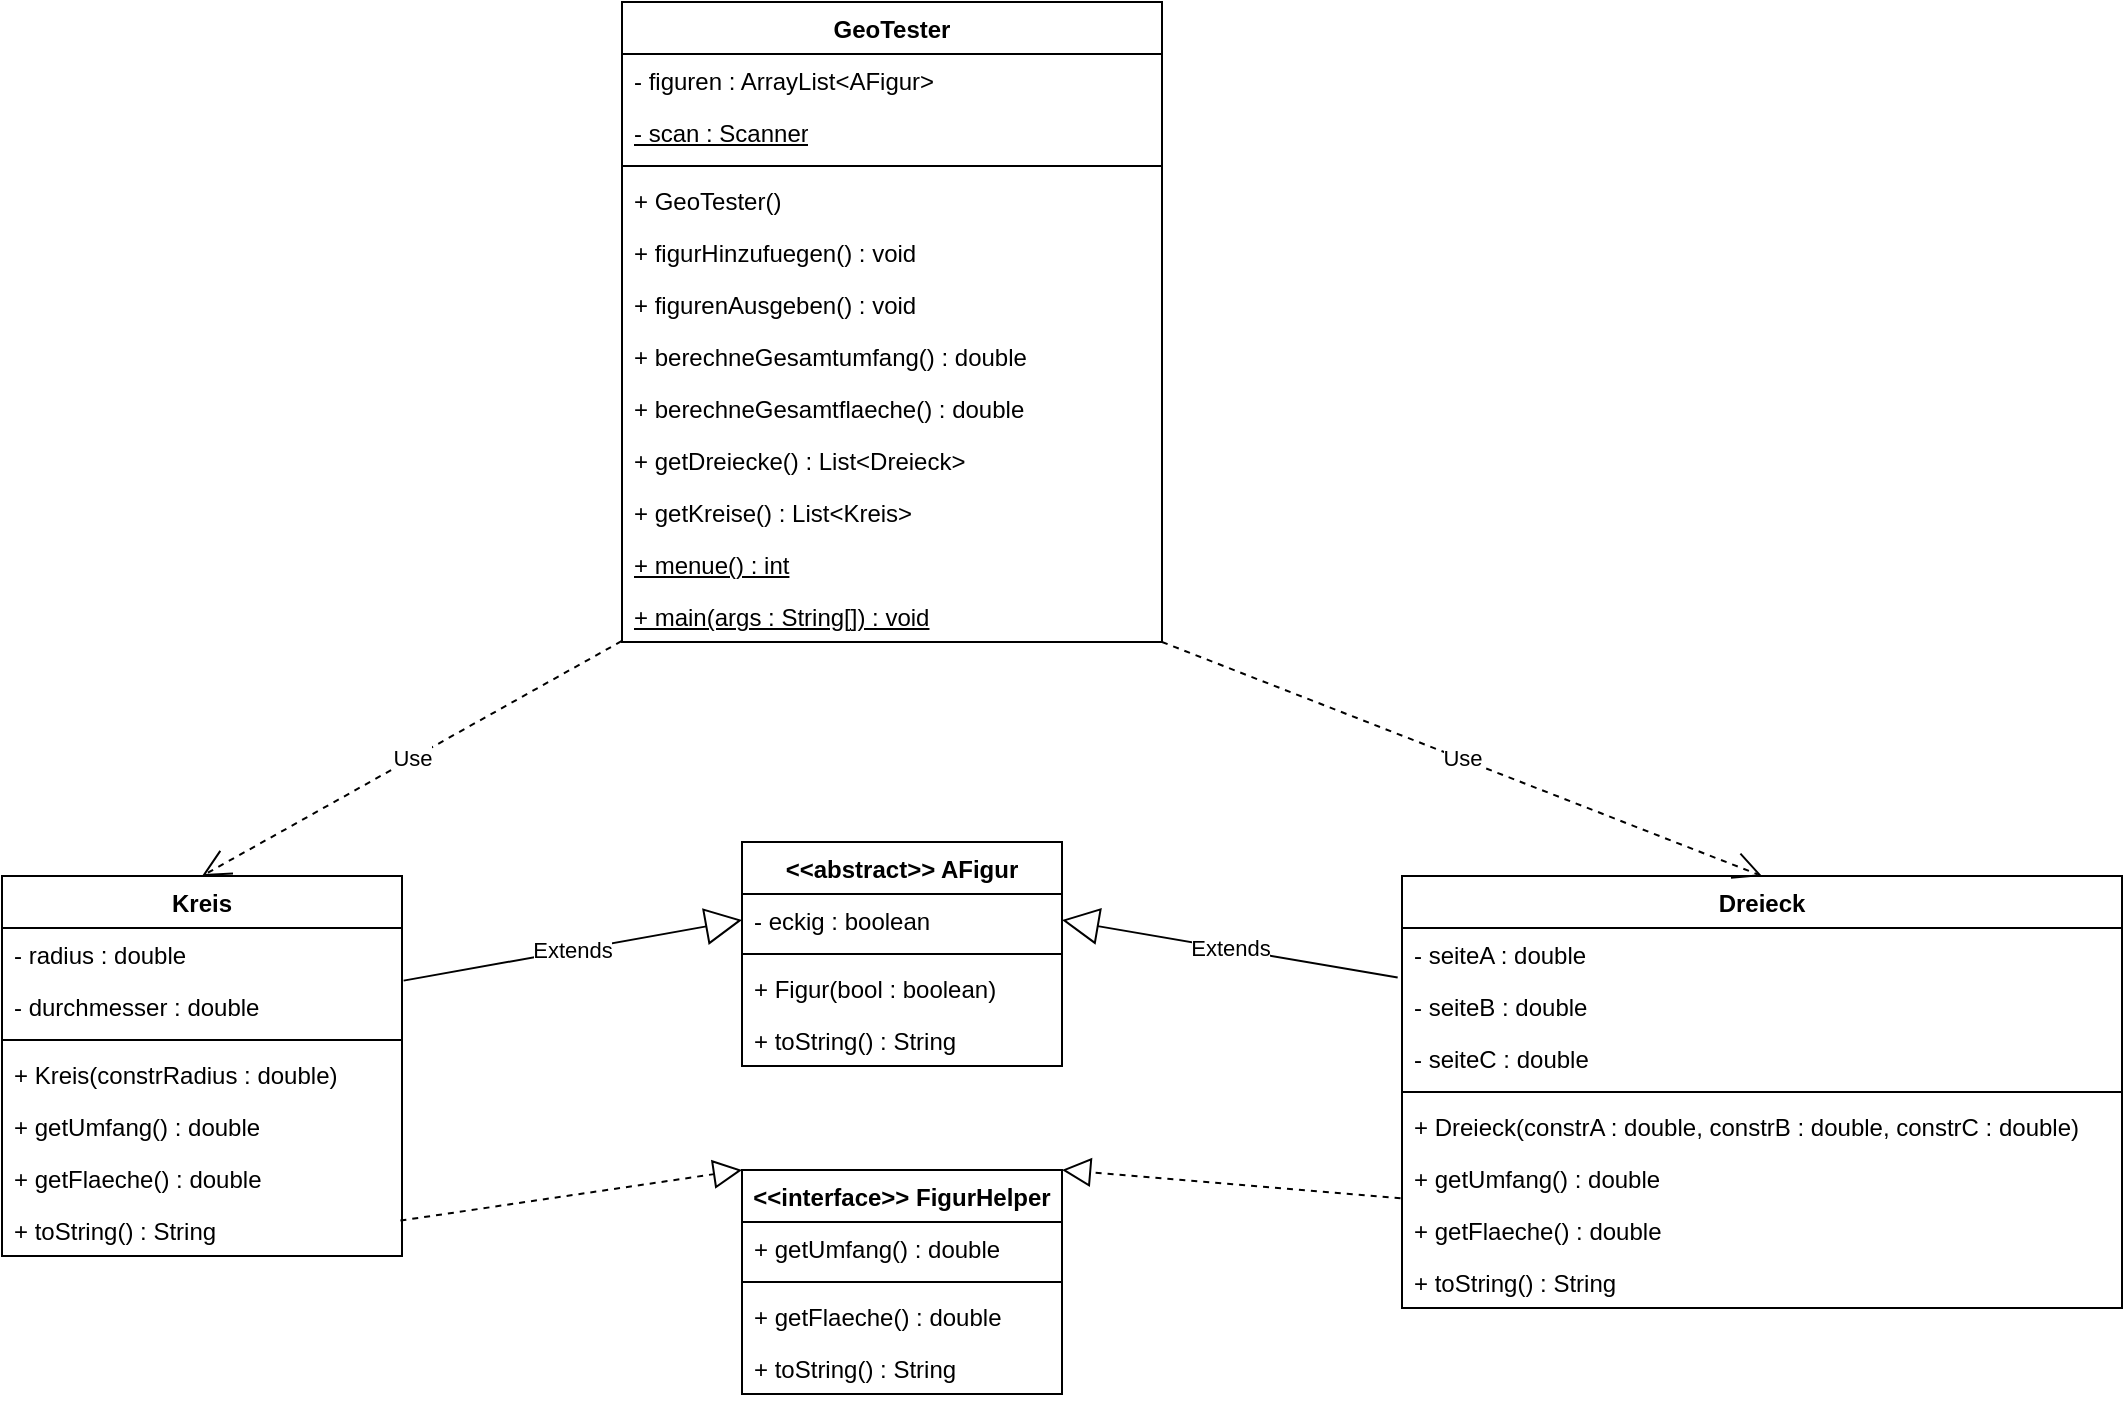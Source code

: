 <mxfile version="21.3.7" type="device">
  <diagram name="Seite-1" id="7SZ9QuHYNgXuzFQq3r1x">
    <mxGraphModel dx="2140" dy="686" grid="1" gridSize="10" guides="1" tooltips="1" connect="1" arrows="1" fold="1" page="1" pageScale="1" pageWidth="827" pageHeight="1169" math="0" shadow="0">
      <root>
        <mxCell id="0" />
        <mxCell id="1" parent="0" />
        <mxCell id="MTeuSElvCiuO2Z1ZJAJf-1" value="Kreis" style="swimlane;fontStyle=1;align=center;verticalAlign=top;childLayout=stackLayout;horizontal=1;startSize=26;horizontalStack=0;resizeParent=1;resizeParentMax=0;resizeLast=0;collapsible=1;marginBottom=0;whiteSpace=wrap;html=1;" vertex="1" parent="1">
          <mxGeometry x="-240" y="647" width="200" height="190" as="geometry" />
        </mxCell>
        <mxCell id="MTeuSElvCiuO2Z1ZJAJf-2" value="- radius : double" style="text;strokeColor=none;fillColor=none;align=left;verticalAlign=top;spacingLeft=4;spacingRight=4;overflow=hidden;rotatable=0;points=[[0,0.5],[1,0.5]];portConstraint=eastwest;whiteSpace=wrap;html=1;" vertex="1" parent="MTeuSElvCiuO2Z1ZJAJf-1">
          <mxGeometry y="26" width="200" height="26" as="geometry" />
        </mxCell>
        <mxCell id="MTeuSElvCiuO2Z1ZJAJf-25" value="- durchmesser : double" style="text;strokeColor=none;fillColor=none;align=left;verticalAlign=top;spacingLeft=4;spacingRight=4;overflow=hidden;rotatable=0;points=[[0,0.5],[1,0.5]];portConstraint=eastwest;whiteSpace=wrap;html=1;" vertex="1" parent="MTeuSElvCiuO2Z1ZJAJf-1">
          <mxGeometry y="52" width="200" height="26" as="geometry" />
        </mxCell>
        <mxCell id="MTeuSElvCiuO2Z1ZJAJf-3" value="" style="line;strokeWidth=1;fillColor=none;align=left;verticalAlign=middle;spacingTop=-1;spacingLeft=3;spacingRight=3;rotatable=0;labelPosition=right;points=[];portConstraint=eastwest;strokeColor=inherit;" vertex="1" parent="MTeuSElvCiuO2Z1ZJAJf-1">
          <mxGeometry y="78" width="200" height="8" as="geometry" />
        </mxCell>
        <mxCell id="MTeuSElvCiuO2Z1ZJAJf-4" value="+ Kreis(constrRadius : double)" style="text;strokeColor=none;fillColor=none;align=left;verticalAlign=top;spacingLeft=4;spacingRight=4;overflow=hidden;rotatable=0;points=[[0,0.5],[1,0.5]];portConstraint=eastwest;whiteSpace=wrap;html=1;" vertex="1" parent="MTeuSElvCiuO2Z1ZJAJf-1">
          <mxGeometry y="86" width="200" height="26" as="geometry" />
        </mxCell>
        <mxCell id="MTeuSElvCiuO2Z1ZJAJf-22" value="+ getUmfang() : double" style="text;strokeColor=none;fillColor=none;align=left;verticalAlign=top;spacingLeft=4;spacingRight=4;overflow=hidden;rotatable=0;points=[[0,0.5],[1,0.5]];portConstraint=eastwest;whiteSpace=wrap;html=1;" vertex="1" parent="MTeuSElvCiuO2Z1ZJAJf-1">
          <mxGeometry y="112" width="200" height="26" as="geometry" />
        </mxCell>
        <mxCell id="MTeuSElvCiuO2Z1ZJAJf-23" value="+ getFlaeche() : double" style="text;strokeColor=none;fillColor=none;align=left;verticalAlign=top;spacingLeft=4;spacingRight=4;overflow=hidden;rotatable=0;points=[[0,0.5],[1,0.5]];portConstraint=eastwest;whiteSpace=wrap;html=1;" vertex="1" parent="MTeuSElvCiuO2Z1ZJAJf-1">
          <mxGeometry y="138" width="200" height="26" as="geometry" />
        </mxCell>
        <mxCell id="MTeuSElvCiuO2Z1ZJAJf-24" value="+ toString() : String" style="text;strokeColor=none;fillColor=none;align=left;verticalAlign=top;spacingLeft=4;spacingRight=4;overflow=hidden;rotatable=0;points=[[0,0.5],[1,0.5]];portConstraint=eastwest;whiteSpace=wrap;html=1;" vertex="1" parent="MTeuSElvCiuO2Z1ZJAJf-1">
          <mxGeometry y="164" width="200" height="26" as="geometry" />
        </mxCell>
        <mxCell id="MTeuSElvCiuO2Z1ZJAJf-5" value="&amp;lt;&amp;lt;interface&amp;gt;&amp;gt; FigurHelper" style="swimlane;fontStyle=1;align=center;verticalAlign=top;childLayout=stackLayout;horizontal=1;startSize=26;horizontalStack=0;resizeParent=1;resizeParentMax=0;resizeLast=0;collapsible=1;marginBottom=0;whiteSpace=wrap;html=1;" vertex="1" parent="1">
          <mxGeometry x="130" y="794" width="160" height="112" as="geometry" />
        </mxCell>
        <mxCell id="MTeuSElvCiuO2Z1ZJAJf-6" value="+ getUmfang() : double" style="text;strokeColor=none;fillColor=none;align=left;verticalAlign=top;spacingLeft=4;spacingRight=4;overflow=hidden;rotatable=0;points=[[0,0.5],[1,0.5]];portConstraint=eastwest;whiteSpace=wrap;html=1;" vertex="1" parent="MTeuSElvCiuO2Z1ZJAJf-5">
          <mxGeometry y="26" width="160" height="26" as="geometry" />
        </mxCell>
        <mxCell id="MTeuSElvCiuO2Z1ZJAJf-7" value="" style="line;strokeWidth=1;fillColor=none;align=left;verticalAlign=middle;spacingTop=-1;spacingLeft=3;spacingRight=3;rotatable=0;labelPosition=right;points=[];portConstraint=eastwest;strokeColor=inherit;" vertex="1" parent="MTeuSElvCiuO2Z1ZJAJf-5">
          <mxGeometry y="52" width="160" height="8" as="geometry" />
        </mxCell>
        <mxCell id="MTeuSElvCiuO2Z1ZJAJf-8" value="+ getFlaeche() : double" style="text;strokeColor=none;fillColor=none;align=left;verticalAlign=top;spacingLeft=4;spacingRight=4;overflow=hidden;rotatable=0;points=[[0,0.5],[1,0.5]];portConstraint=eastwest;whiteSpace=wrap;html=1;" vertex="1" parent="MTeuSElvCiuO2Z1ZJAJf-5">
          <mxGeometry y="60" width="160" height="26" as="geometry" />
        </mxCell>
        <mxCell id="MTeuSElvCiuO2Z1ZJAJf-26" value="+ toString() : String" style="text;strokeColor=none;fillColor=none;align=left;verticalAlign=top;spacingLeft=4;spacingRight=4;overflow=hidden;rotatable=0;points=[[0,0.5],[1,0.5]];portConstraint=eastwest;whiteSpace=wrap;html=1;" vertex="1" parent="MTeuSElvCiuO2Z1ZJAJf-5">
          <mxGeometry y="86" width="160" height="26" as="geometry" />
        </mxCell>
        <mxCell id="MTeuSElvCiuO2Z1ZJAJf-9" value="&amp;lt;&amp;lt;abstract&amp;gt;&amp;gt; AFigur" style="swimlane;fontStyle=1;align=center;verticalAlign=top;childLayout=stackLayout;horizontal=1;startSize=26;horizontalStack=0;resizeParent=1;resizeParentMax=0;resizeLast=0;collapsible=1;marginBottom=0;whiteSpace=wrap;html=1;" vertex="1" parent="1">
          <mxGeometry x="130" y="630" width="160" height="112" as="geometry" />
        </mxCell>
        <mxCell id="MTeuSElvCiuO2Z1ZJAJf-10" value="- eckig : boolean" style="text;strokeColor=none;fillColor=none;align=left;verticalAlign=top;spacingLeft=4;spacingRight=4;overflow=hidden;rotatable=0;points=[[0,0.5],[1,0.5]];portConstraint=eastwest;whiteSpace=wrap;html=1;" vertex="1" parent="MTeuSElvCiuO2Z1ZJAJf-9">
          <mxGeometry y="26" width="160" height="26" as="geometry" />
        </mxCell>
        <mxCell id="MTeuSElvCiuO2Z1ZJAJf-11" value="" style="line;strokeWidth=1;fillColor=none;align=left;verticalAlign=middle;spacingTop=-1;spacingLeft=3;spacingRight=3;rotatable=0;labelPosition=right;points=[];portConstraint=eastwest;strokeColor=inherit;" vertex="1" parent="MTeuSElvCiuO2Z1ZJAJf-9">
          <mxGeometry y="52" width="160" height="8" as="geometry" />
        </mxCell>
        <mxCell id="MTeuSElvCiuO2Z1ZJAJf-12" value="+ Figur(bool : boolean)" style="text;strokeColor=none;fillColor=none;align=left;verticalAlign=top;spacingLeft=4;spacingRight=4;overflow=hidden;rotatable=0;points=[[0,0.5],[1,0.5]];portConstraint=eastwest;whiteSpace=wrap;html=1;" vertex="1" parent="MTeuSElvCiuO2Z1ZJAJf-9">
          <mxGeometry y="60" width="160" height="26" as="geometry" />
        </mxCell>
        <mxCell id="MTeuSElvCiuO2Z1ZJAJf-27" value="+ toString() : String" style="text;strokeColor=none;fillColor=none;align=left;verticalAlign=top;spacingLeft=4;spacingRight=4;overflow=hidden;rotatable=0;points=[[0,0.5],[1,0.5]];portConstraint=eastwest;whiteSpace=wrap;html=1;" vertex="1" parent="MTeuSElvCiuO2Z1ZJAJf-9">
          <mxGeometry y="86" width="160" height="26" as="geometry" />
        </mxCell>
        <mxCell id="MTeuSElvCiuO2Z1ZJAJf-13" value="Dreieck" style="swimlane;fontStyle=1;align=center;verticalAlign=top;childLayout=stackLayout;horizontal=1;startSize=26;horizontalStack=0;resizeParent=1;resizeParentMax=0;resizeLast=0;collapsible=1;marginBottom=0;whiteSpace=wrap;html=1;" vertex="1" parent="1">
          <mxGeometry x="460" y="647" width="360" height="216" as="geometry" />
        </mxCell>
        <mxCell id="MTeuSElvCiuO2Z1ZJAJf-14" value="- seiteA : double" style="text;strokeColor=none;fillColor=none;align=left;verticalAlign=top;spacingLeft=4;spacingRight=4;overflow=hidden;rotatable=0;points=[[0,0.5],[1,0.5]];portConstraint=eastwest;whiteSpace=wrap;html=1;" vertex="1" parent="MTeuSElvCiuO2Z1ZJAJf-13">
          <mxGeometry y="26" width="360" height="26" as="geometry" />
        </mxCell>
        <mxCell id="MTeuSElvCiuO2Z1ZJAJf-18" value="- seiteB : double" style="text;strokeColor=none;fillColor=none;align=left;verticalAlign=top;spacingLeft=4;spacingRight=4;overflow=hidden;rotatable=0;points=[[0,0.5],[1,0.5]];portConstraint=eastwest;whiteSpace=wrap;html=1;" vertex="1" parent="MTeuSElvCiuO2Z1ZJAJf-13">
          <mxGeometry y="52" width="360" height="26" as="geometry" />
        </mxCell>
        <mxCell id="MTeuSElvCiuO2Z1ZJAJf-17" value="- seiteC : double" style="text;strokeColor=none;fillColor=none;align=left;verticalAlign=top;spacingLeft=4;spacingRight=4;overflow=hidden;rotatable=0;points=[[0,0.5],[1,0.5]];portConstraint=eastwest;whiteSpace=wrap;html=1;" vertex="1" parent="MTeuSElvCiuO2Z1ZJAJf-13">
          <mxGeometry y="78" width="360" height="26" as="geometry" />
        </mxCell>
        <mxCell id="MTeuSElvCiuO2Z1ZJAJf-15" value="" style="line;strokeWidth=1;fillColor=none;align=left;verticalAlign=middle;spacingTop=-1;spacingLeft=3;spacingRight=3;rotatable=0;labelPosition=right;points=[];portConstraint=eastwest;strokeColor=inherit;" vertex="1" parent="MTeuSElvCiuO2Z1ZJAJf-13">
          <mxGeometry y="104" width="360" height="8" as="geometry" />
        </mxCell>
        <mxCell id="MTeuSElvCiuO2Z1ZJAJf-16" value="+ Dreieck(constrA : double, constrB : double, constrC : double)" style="text;strokeColor=none;fillColor=none;align=left;verticalAlign=top;spacingLeft=4;spacingRight=4;overflow=hidden;rotatable=0;points=[[0,0.5],[1,0.5]];portConstraint=eastwest;whiteSpace=wrap;html=1;" vertex="1" parent="MTeuSElvCiuO2Z1ZJAJf-13">
          <mxGeometry y="112" width="360" height="26" as="geometry" />
        </mxCell>
        <mxCell id="MTeuSElvCiuO2Z1ZJAJf-19" value="+ getUmfang() : double" style="text;strokeColor=none;fillColor=none;align=left;verticalAlign=top;spacingLeft=4;spacingRight=4;overflow=hidden;rotatable=0;points=[[0,0.5],[1,0.5]];portConstraint=eastwest;whiteSpace=wrap;html=1;" vertex="1" parent="MTeuSElvCiuO2Z1ZJAJf-13">
          <mxGeometry y="138" width="360" height="26" as="geometry" />
        </mxCell>
        <mxCell id="MTeuSElvCiuO2Z1ZJAJf-20" value="+ getFlaeche() : double" style="text;strokeColor=none;fillColor=none;align=left;verticalAlign=top;spacingLeft=4;spacingRight=4;overflow=hidden;rotatable=0;points=[[0,0.5],[1,0.5]];portConstraint=eastwest;whiteSpace=wrap;html=1;" vertex="1" parent="MTeuSElvCiuO2Z1ZJAJf-13">
          <mxGeometry y="164" width="360" height="26" as="geometry" />
        </mxCell>
        <mxCell id="MTeuSElvCiuO2Z1ZJAJf-21" value="+ toString() : String" style="text;strokeColor=none;fillColor=none;align=left;verticalAlign=top;spacingLeft=4;spacingRight=4;overflow=hidden;rotatable=0;points=[[0,0.5],[1,0.5]];portConstraint=eastwest;whiteSpace=wrap;html=1;" vertex="1" parent="MTeuSElvCiuO2Z1ZJAJf-13">
          <mxGeometry y="190" width="360" height="26" as="geometry" />
        </mxCell>
        <mxCell id="MTeuSElvCiuO2Z1ZJAJf-28" value="" style="endArrow=block;dashed=1;endFill=0;endSize=12;html=1;rounded=0;entryX=0;entryY=0;entryDx=0;entryDy=0;exitX=0.996;exitY=1.318;exitDx=0;exitDy=0;exitPerimeter=0;" edge="1" parent="1" source="MTeuSElvCiuO2Z1ZJAJf-23" target="MTeuSElvCiuO2Z1ZJAJf-5">
          <mxGeometry width="160" relative="1" as="geometry">
            <mxPoint x="420" y="879" as="sourcePoint" />
            <mxPoint x="580" y="879" as="targetPoint" />
          </mxGeometry>
        </mxCell>
        <mxCell id="MTeuSElvCiuO2Z1ZJAJf-29" value="" style="endArrow=block;dashed=1;endFill=0;endSize=12;html=1;rounded=0;entryX=1;entryY=0;entryDx=0;entryDy=0;exitX=-0.002;exitY=-0.11;exitDx=0;exitDy=0;exitPerimeter=0;" edge="1" parent="1" source="MTeuSElvCiuO2Z1ZJAJf-20" target="MTeuSElvCiuO2Z1ZJAJf-5">
          <mxGeometry width="160" relative="1" as="geometry">
            <mxPoint x="496.957" y="850" as="sourcePoint" />
            <mxPoint x="360" y="870" as="targetPoint" />
          </mxGeometry>
        </mxCell>
        <mxCell id="MTeuSElvCiuO2Z1ZJAJf-34" value="GeoTester" style="swimlane;fontStyle=1;align=center;verticalAlign=top;childLayout=stackLayout;horizontal=1;startSize=26;horizontalStack=0;resizeParent=1;resizeParentMax=0;resizeLast=0;collapsible=1;marginBottom=0;whiteSpace=wrap;html=1;" vertex="1" parent="1">
          <mxGeometry x="70" y="210" width="270" height="320" as="geometry" />
        </mxCell>
        <mxCell id="MTeuSElvCiuO2Z1ZJAJf-35" value="- figuren : ArrayList&amp;lt;AFigur&amp;gt;" style="text;strokeColor=none;fillColor=none;align=left;verticalAlign=top;spacingLeft=4;spacingRight=4;overflow=hidden;rotatable=0;points=[[0,0.5],[1,0.5]];portConstraint=eastwest;whiteSpace=wrap;html=1;" vertex="1" parent="MTeuSElvCiuO2Z1ZJAJf-34">
          <mxGeometry y="26" width="270" height="26" as="geometry" />
        </mxCell>
        <mxCell id="MTeuSElvCiuO2Z1ZJAJf-38" value="&lt;u&gt;- scan : Scanner&lt;/u&gt;" style="text;strokeColor=none;fillColor=none;align=left;verticalAlign=top;spacingLeft=4;spacingRight=4;overflow=hidden;rotatable=0;points=[[0,0.5],[1,0.5]];portConstraint=eastwest;whiteSpace=wrap;html=1;" vertex="1" parent="MTeuSElvCiuO2Z1ZJAJf-34">
          <mxGeometry y="52" width="270" height="26" as="geometry" />
        </mxCell>
        <mxCell id="MTeuSElvCiuO2Z1ZJAJf-36" value="" style="line;strokeWidth=1;fillColor=none;align=left;verticalAlign=middle;spacingTop=-1;spacingLeft=3;spacingRight=3;rotatable=0;labelPosition=right;points=[];portConstraint=eastwest;strokeColor=inherit;" vertex="1" parent="MTeuSElvCiuO2Z1ZJAJf-34">
          <mxGeometry y="78" width="270" height="8" as="geometry" />
        </mxCell>
        <mxCell id="MTeuSElvCiuO2Z1ZJAJf-39" value="+ GeoTester()" style="text;strokeColor=none;fillColor=none;align=left;verticalAlign=top;spacingLeft=4;spacingRight=4;overflow=hidden;rotatable=0;points=[[0,0.5],[1,0.5]];portConstraint=eastwest;whiteSpace=wrap;html=1;" vertex="1" parent="MTeuSElvCiuO2Z1ZJAJf-34">
          <mxGeometry y="86" width="270" height="26" as="geometry" />
        </mxCell>
        <mxCell id="MTeuSElvCiuO2Z1ZJAJf-40" value="+ figurHinzufuegen() : void" style="text;strokeColor=none;fillColor=none;align=left;verticalAlign=top;spacingLeft=4;spacingRight=4;overflow=hidden;rotatable=0;points=[[0,0.5],[1,0.5]];portConstraint=eastwest;whiteSpace=wrap;html=1;" vertex="1" parent="MTeuSElvCiuO2Z1ZJAJf-34">
          <mxGeometry y="112" width="270" height="26" as="geometry" />
        </mxCell>
        <mxCell id="MTeuSElvCiuO2Z1ZJAJf-41" value="+ figurenAusgeben() : void" style="text;strokeColor=none;fillColor=none;align=left;verticalAlign=top;spacingLeft=4;spacingRight=4;overflow=hidden;rotatable=0;points=[[0,0.5],[1,0.5]];portConstraint=eastwest;whiteSpace=wrap;html=1;" vertex="1" parent="MTeuSElvCiuO2Z1ZJAJf-34">
          <mxGeometry y="138" width="270" height="26" as="geometry" />
        </mxCell>
        <mxCell id="MTeuSElvCiuO2Z1ZJAJf-42" value="+ berechneGesamtumfang() : double" style="text;strokeColor=none;fillColor=none;align=left;verticalAlign=top;spacingLeft=4;spacingRight=4;overflow=hidden;rotatable=0;points=[[0,0.5],[1,0.5]];portConstraint=eastwest;whiteSpace=wrap;html=1;" vertex="1" parent="MTeuSElvCiuO2Z1ZJAJf-34">
          <mxGeometry y="164" width="270" height="26" as="geometry" />
        </mxCell>
        <mxCell id="MTeuSElvCiuO2Z1ZJAJf-43" value="+ berechneGesamtflaeche() : double" style="text;strokeColor=none;fillColor=none;align=left;verticalAlign=top;spacingLeft=4;spacingRight=4;overflow=hidden;rotatable=0;points=[[0,0.5],[1,0.5]];portConstraint=eastwest;whiteSpace=wrap;html=1;" vertex="1" parent="MTeuSElvCiuO2Z1ZJAJf-34">
          <mxGeometry y="190" width="270" height="26" as="geometry" />
        </mxCell>
        <mxCell id="MTeuSElvCiuO2Z1ZJAJf-44" value="+ getDreiecke() : List&amp;lt;Dreieck&amp;gt;" style="text;strokeColor=none;fillColor=none;align=left;verticalAlign=top;spacingLeft=4;spacingRight=4;overflow=hidden;rotatable=0;points=[[0,0.5],[1,0.5]];portConstraint=eastwest;whiteSpace=wrap;html=1;" vertex="1" parent="MTeuSElvCiuO2Z1ZJAJf-34">
          <mxGeometry y="216" width="270" height="26" as="geometry" />
        </mxCell>
        <mxCell id="MTeuSElvCiuO2Z1ZJAJf-45" value="+ getKreise() : List&amp;lt;Kreis&amp;gt;" style="text;strokeColor=none;fillColor=none;align=left;verticalAlign=top;spacingLeft=4;spacingRight=4;overflow=hidden;rotatable=0;points=[[0,0.5],[1,0.5]];portConstraint=eastwest;whiteSpace=wrap;html=1;" vertex="1" parent="MTeuSElvCiuO2Z1ZJAJf-34">
          <mxGeometry y="242" width="270" height="26" as="geometry" />
        </mxCell>
        <mxCell id="MTeuSElvCiuO2Z1ZJAJf-46" value="&lt;u&gt;+ menue() : int&lt;/u&gt;" style="text;strokeColor=none;fillColor=none;align=left;verticalAlign=top;spacingLeft=4;spacingRight=4;overflow=hidden;rotatable=0;points=[[0,0.5],[1,0.5]];portConstraint=eastwest;whiteSpace=wrap;html=1;" vertex="1" parent="MTeuSElvCiuO2Z1ZJAJf-34">
          <mxGeometry y="268" width="270" height="26" as="geometry" />
        </mxCell>
        <mxCell id="MTeuSElvCiuO2Z1ZJAJf-47" value="&lt;u&gt;+ main(args : String[]) : void&lt;/u&gt;" style="text;strokeColor=none;fillColor=none;align=left;verticalAlign=top;spacingLeft=4;spacingRight=4;overflow=hidden;rotatable=0;points=[[0,0.5],[1,0.5]];portConstraint=eastwest;whiteSpace=wrap;html=1;" vertex="1" parent="MTeuSElvCiuO2Z1ZJAJf-34">
          <mxGeometry y="294" width="270" height="26" as="geometry" />
        </mxCell>
        <mxCell id="MTeuSElvCiuO2Z1ZJAJf-48" value="Extends" style="endArrow=block;endSize=16;endFill=0;html=1;rounded=0;exitX=1.004;exitY=0.012;exitDx=0;exitDy=0;entryX=0;entryY=0.5;entryDx=0;entryDy=0;exitPerimeter=0;" edge="1" parent="1" source="MTeuSElvCiuO2Z1ZJAJf-25" target="MTeuSElvCiuO2Z1ZJAJf-10">
          <mxGeometry width="160" relative="1" as="geometry">
            <mxPoint x="150" y="890" as="sourcePoint" />
            <mxPoint x="310" y="890" as="targetPoint" />
          </mxGeometry>
        </mxCell>
        <mxCell id="MTeuSElvCiuO2Z1ZJAJf-49" value="Extends" style="endArrow=block;endSize=16;endFill=0;html=1;rounded=0;entryX=1;entryY=0.5;entryDx=0;entryDy=0;exitX=-0.006;exitY=-0.047;exitDx=0;exitDy=0;exitPerimeter=0;" edge="1" parent="1" source="MTeuSElvCiuO2Z1ZJAJf-18" target="MTeuSElvCiuO2Z1ZJAJf-10">
          <mxGeometry width="160" relative="1" as="geometry">
            <mxPoint x="270" y="810" as="sourcePoint" />
            <mxPoint x="430" y="810" as="targetPoint" />
          </mxGeometry>
        </mxCell>
        <mxCell id="MTeuSElvCiuO2Z1ZJAJf-51" value="Use" style="endArrow=open;endSize=12;dashed=1;html=1;rounded=0;exitX=-0.001;exitY=0.984;exitDx=0;exitDy=0;exitPerimeter=0;entryX=0.5;entryY=0;entryDx=0;entryDy=0;" edge="1" parent="1" source="MTeuSElvCiuO2Z1ZJAJf-47" target="MTeuSElvCiuO2Z1ZJAJf-1">
          <mxGeometry width="160" relative="1" as="geometry">
            <mxPoint x="60" y="520" as="sourcePoint" />
            <mxPoint x="220" y="520" as="targetPoint" />
          </mxGeometry>
        </mxCell>
        <mxCell id="MTeuSElvCiuO2Z1ZJAJf-52" value="Use" style="endArrow=open;endSize=12;dashed=1;html=1;rounded=0;entryX=0.5;entryY=0;entryDx=0;entryDy=0;" edge="1" parent="1" target="MTeuSElvCiuO2Z1ZJAJf-13">
          <mxGeometry width="160" relative="1" as="geometry">
            <mxPoint x="340" y="530" as="sourcePoint" />
            <mxPoint x="480" y="530" as="targetPoint" />
          </mxGeometry>
        </mxCell>
      </root>
    </mxGraphModel>
  </diagram>
</mxfile>
